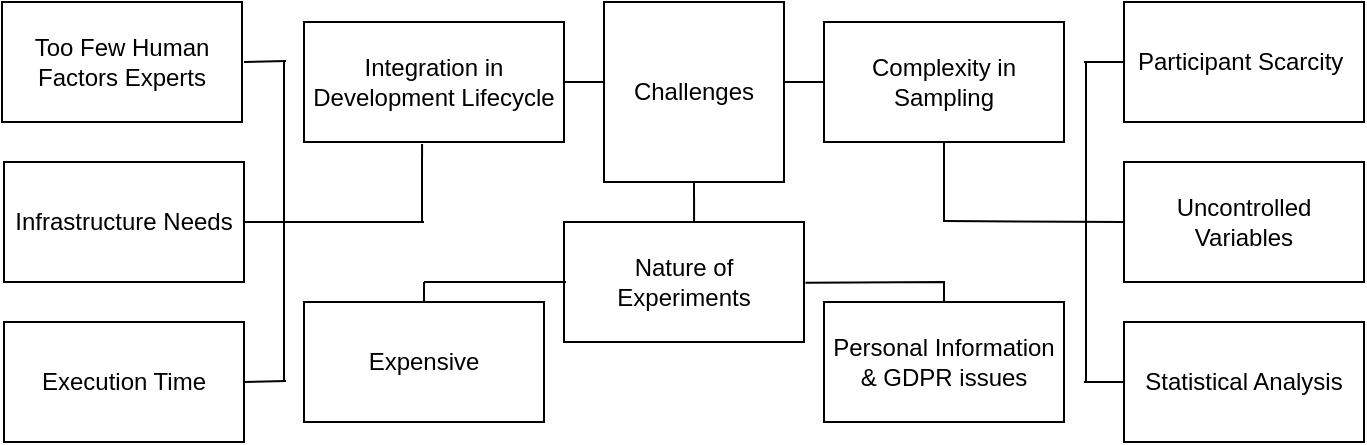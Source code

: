 <mxfile version="26.0.3">
  <diagram name="Page-1" id="Ugibfa6YPe236C6W7_aE">
    <mxGraphModel dx="954" dy="556" grid="1" gridSize="10" guides="1" tooltips="1" connect="1" arrows="1" fold="1" page="1" pageScale="1" pageWidth="827" pageHeight="1169" math="0" shadow="0">
      <root>
        <mxCell id="0" />
        <mxCell id="1" parent="0" />
        <mxCell id="_Mp5IJl9h74WQc3akkdZ-2" value="Challenges" style="whiteSpace=wrap;html=1;aspect=fixed;" vertex="1" parent="1">
          <mxGeometry x="651" y="430" width="90" height="90" as="geometry" />
        </mxCell>
        <mxCell id="_Mp5IJl9h74WQc3akkdZ-3" value="" style="endArrow=none;html=1;rounded=0;" edge="1" parent="1">
          <mxGeometry width="50" height="50" relative="1" as="geometry">
            <mxPoint x="741" y="470" as="sourcePoint" />
            <mxPoint x="771" y="470" as="targetPoint" />
          </mxGeometry>
        </mxCell>
        <mxCell id="_Mp5IJl9h74WQc3akkdZ-4" value="" style="endArrow=none;html=1;rounded=0;" edge="1" parent="1">
          <mxGeometry width="50" height="50" relative="1" as="geometry">
            <mxPoint x="621" y="470" as="sourcePoint" />
            <mxPoint x="651" y="470" as="targetPoint" />
          </mxGeometry>
        </mxCell>
        <mxCell id="_Mp5IJl9h74WQc3akkdZ-5" value="Nature of Experiments" style="rounded=0;whiteSpace=wrap;html=1;rotation=0;" vertex="1" parent="1">
          <mxGeometry x="631" y="540" width="120" height="60" as="geometry" />
        </mxCell>
        <mxCell id="_Mp5IJl9h74WQc3akkdZ-6" value="" style="endArrow=none;html=1;rounded=0;entryX=0.5;entryY=1;entryDx=0;entryDy=0;exitX=0.542;exitY=-0.002;exitDx=0;exitDy=0;exitPerimeter=0;" edge="1" parent="1" source="_Mp5IJl9h74WQc3akkdZ-5" target="_Mp5IJl9h74WQc3akkdZ-2">
          <mxGeometry width="50" height="50" relative="1" as="geometry">
            <mxPoint x="696" y="640" as="sourcePoint" />
            <mxPoint x="831" y="620" as="targetPoint" />
            <Array as="points" />
          </mxGeometry>
        </mxCell>
        <mxCell id="_Mp5IJl9h74WQc3akkdZ-7" value="Complexity in Sampling" style="rounded=0;whiteSpace=wrap;html=1;" vertex="1" parent="1">
          <mxGeometry x="761" y="440" width="120" height="60" as="geometry" />
        </mxCell>
        <mxCell id="_Mp5IJl9h74WQc3akkdZ-8" value="Participant Scarcity&amp;nbsp;" style="rounded=0;whiteSpace=wrap;html=1;" vertex="1" parent="1">
          <mxGeometry x="911" y="430" width="120" height="60" as="geometry" />
        </mxCell>
        <mxCell id="_Mp5IJl9h74WQc3akkdZ-9" value="Uncontrolled Variables" style="rounded=0;whiteSpace=wrap;html=1;" vertex="1" parent="1">
          <mxGeometry x="911" y="510" width="120" height="60" as="geometry" />
        </mxCell>
        <mxCell id="_Mp5IJl9h74WQc3akkdZ-10" value="Statistical Analysis" style="rounded=0;whiteSpace=wrap;html=1;" vertex="1" parent="1">
          <mxGeometry x="911" y="590" width="120" height="60" as="geometry" />
        </mxCell>
        <mxCell id="_Mp5IJl9h74WQc3akkdZ-11" value="" style="endArrow=none;html=1;rounded=0;" edge="1" parent="1">
          <mxGeometry width="50" height="50" relative="1" as="geometry">
            <mxPoint x="891" y="460" as="sourcePoint" />
            <mxPoint x="911" y="460" as="targetPoint" />
          </mxGeometry>
        </mxCell>
        <mxCell id="_Mp5IJl9h74WQc3akkdZ-12" value="" style="endArrow=none;html=1;rounded=0;" edge="1" parent="1">
          <mxGeometry width="50" height="50" relative="1" as="geometry">
            <mxPoint x="892" y="620" as="sourcePoint" />
            <mxPoint x="892" y="460" as="targetPoint" />
          </mxGeometry>
        </mxCell>
        <mxCell id="_Mp5IJl9h74WQc3akkdZ-13" value="" style="endArrow=none;html=1;rounded=0;" edge="1" parent="1">
          <mxGeometry width="50" height="50" relative="1" as="geometry">
            <mxPoint x="891" y="620" as="sourcePoint" />
            <mxPoint x="911" y="620" as="targetPoint" />
          </mxGeometry>
        </mxCell>
        <mxCell id="_Mp5IJl9h74WQc3akkdZ-14" value="" style="endArrow=none;html=1;rounded=0;exitX=0.5;exitY=1;exitDx=0;exitDy=0;" edge="1" parent="1" source="_Mp5IJl9h74WQc3akkdZ-7">
          <mxGeometry width="50" height="50" relative="1" as="geometry">
            <mxPoint x="821" y="510" as="sourcePoint" />
            <mxPoint x="821" y="540" as="targetPoint" />
          </mxGeometry>
        </mxCell>
        <mxCell id="_Mp5IJl9h74WQc3akkdZ-15" value="Expensive" style="rounded=0;whiteSpace=wrap;html=1;rotation=0;" vertex="1" parent="1">
          <mxGeometry x="501" y="580" width="120" height="60" as="geometry" />
        </mxCell>
        <mxCell id="_Mp5IJl9h74WQc3akkdZ-16" value="Personal Information &amp;amp; GDPR issues" style="rounded=0;whiteSpace=wrap;html=1;rotation=0;" vertex="1" parent="1">
          <mxGeometry x="761" y="580" width="120" height="60" as="geometry" />
        </mxCell>
        <mxCell id="_Mp5IJl9h74WQc3akkdZ-17" value="Execution Time" style="rounded=0;whiteSpace=wrap;html=1;" vertex="1" parent="1">
          <mxGeometry x="351" y="590" width="120" height="60" as="geometry" />
        </mxCell>
        <mxCell id="_Mp5IJl9h74WQc3akkdZ-18" value="Integration in Development Lifecycle" style="rounded=0;whiteSpace=wrap;html=1;rotation=0;" vertex="1" parent="1">
          <mxGeometry x="501" y="440" width="130" height="60" as="geometry" />
        </mxCell>
        <mxCell id="_Mp5IJl9h74WQc3akkdZ-19" value="Too Few Human Factors Experts" style="rounded=0;whiteSpace=wrap;html=1;rotation=0;" vertex="1" parent="1">
          <mxGeometry x="350" y="430" width="120" height="60" as="geometry" />
        </mxCell>
        <mxCell id="_Mp5IJl9h74WQc3akkdZ-20" value="Infrastructure Needs" style="rounded=0;whiteSpace=wrap;html=1;rotation=0;" vertex="1" parent="1">
          <mxGeometry x="351" y="510" width="120" height="60" as="geometry" />
        </mxCell>
        <mxCell id="_Mp5IJl9h74WQc3akkdZ-21" value="" style="endArrow=none;html=1;rounded=0;entryX=0.454;entryY=1.017;entryDx=0;entryDy=0;entryPerimeter=0;" edge="1" parent="1" target="_Mp5IJl9h74WQc3akkdZ-18">
          <mxGeometry width="50" height="50" relative="1" as="geometry">
            <mxPoint x="560" y="540" as="sourcePoint" />
            <mxPoint x="497" y="476" as="targetPoint" />
          </mxGeometry>
        </mxCell>
        <mxCell id="_Mp5IJl9h74WQc3akkdZ-22" value="" style="endArrow=none;html=1;rounded=0;" edge="1" parent="1">
          <mxGeometry width="50" height="50" relative="1" as="geometry">
            <mxPoint x="491" y="620" as="sourcePoint" />
            <mxPoint x="491" y="460" as="targetPoint" />
          </mxGeometry>
        </mxCell>
        <mxCell id="_Mp5IJl9h74WQc3akkdZ-23" value="" style="endArrow=none;html=1;rounded=0;" edge="1" parent="1">
          <mxGeometry width="50" height="50" relative="1" as="geometry">
            <mxPoint x="471" y="460" as="sourcePoint" />
            <mxPoint x="492" y="459.5" as="targetPoint" />
          </mxGeometry>
        </mxCell>
        <mxCell id="_Mp5IJl9h74WQc3akkdZ-24" value="" style="endArrow=none;html=1;rounded=0;" edge="1" parent="1">
          <mxGeometry width="50" height="50" relative="1" as="geometry">
            <mxPoint x="471" y="620" as="sourcePoint" />
            <mxPoint x="492" y="619.5" as="targetPoint" />
          </mxGeometry>
        </mxCell>
        <mxCell id="_Mp5IJl9h74WQc3akkdZ-25" value="" style="endArrow=none;html=1;rounded=0;exitX=1;exitY=0.5;exitDx=0;exitDy=0;" edge="1" parent="1" source="_Mp5IJl9h74WQc3akkdZ-20">
          <mxGeometry width="50" height="50" relative="1" as="geometry">
            <mxPoint x="651" y="590" as="sourcePoint" />
            <mxPoint x="561" y="540" as="targetPoint" />
          </mxGeometry>
        </mxCell>
        <mxCell id="_Mp5IJl9h74WQc3akkdZ-26" value="" style="endArrow=none;html=1;rounded=0;exitX=1;exitY=0.5;exitDx=0;exitDy=0;" edge="1" parent="1">
          <mxGeometry width="50" height="50" relative="1" as="geometry">
            <mxPoint x="821" y="539.5" as="sourcePoint" />
            <mxPoint x="911" y="540" as="targetPoint" />
          </mxGeometry>
        </mxCell>
        <mxCell id="_Mp5IJl9h74WQc3akkdZ-27" value="" style="endArrow=none;html=1;rounded=0;exitX=1.006;exitY=0.34;exitDx=0;exitDy=0;exitPerimeter=0;" edge="1" parent="1">
          <mxGeometry width="50" height="50" relative="1" as="geometry">
            <mxPoint x="751.72" y="570.4" as="sourcePoint" />
            <mxPoint x="821" y="580" as="targetPoint" />
            <Array as="points">
              <mxPoint x="821" y="570" />
            </Array>
          </mxGeometry>
        </mxCell>
        <mxCell id="_Mp5IJl9h74WQc3akkdZ-28" value="" style="endArrow=none;html=1;rounded=0;" edge="1" parent="1">
          <mxGeometry width="50" height="50" relative="1" as="geometry">
            <mxPoint x="821" y="570" as="sourcePoint" />
            <mxPoint x="821" y="570" as="targetPoint" />
          </mxGeometry>
        </mxCell>
        <mxCell id="_Mp5IJl9h74WQc3akkdZ-29" value="" style="endArrow=none;html=1;rounded=0;" edge="1" parent="1">
          <mxGeometry width="50" height="50" relative="1" as="geometry">
            <mxPoint x="561" y="570" as="sourcePoint" />
            <mxPoint x="632" y="570" as="targetPoint" />
          </mxGeometry>
        </mxCell>
        <mxCell id="_Mp5IJl9h74WQc3akkdZ-30" value="" style="endArrow=none;html=1;rounded=0;exitX=0.5;exitY=0;exitDx=0;exitDy=0;" edge="1" parent="1">
          <mxGeometry width="50" height="50" relative="1" as="geometry">
            <mxPoint x="561" y="580" as="sourcePoint" />
            <mxPoint x="561" y="570" as="targetPoint" />
          </mxGeometry>
        </mxCell>
      </root>
    </mxGraphModel>
  </diagram>
</mxfile>
